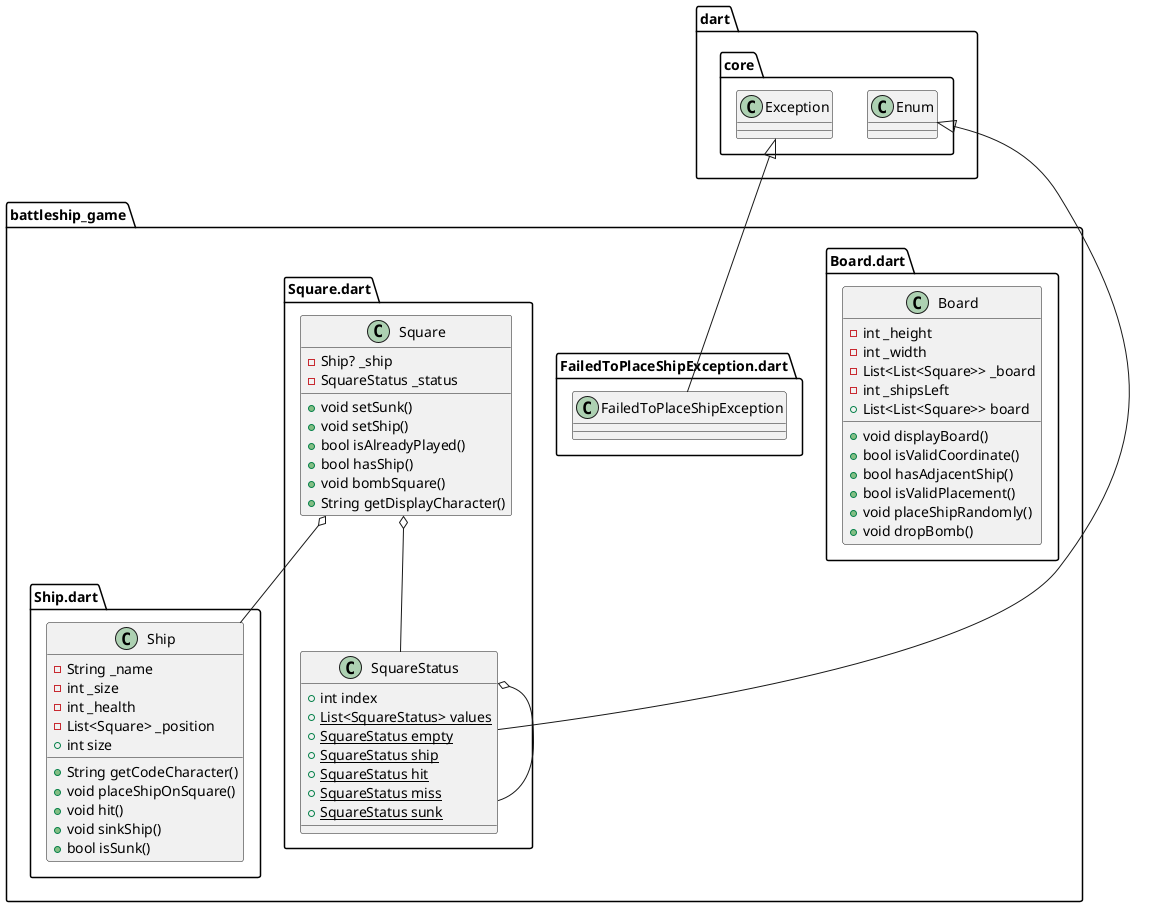 @startuml test
set namespaceSeparator ::

class "battleship_game::Board.dart::Board" {
  -int _height
  -int _width
  -List<List<Square>> _board
  -int _shipsLeft
  +List<List<Square>> board
  +void displayBoard()
  +bool isValidCoordinate()
  +bool hasAdjacentShip()
  +bool isValidPlacement()
  +void placeShipRandomly()
  +void dropBomb()
}

class "battleship_game::FailedToPlaceShipException.dart::FailedToPlaceShipException" {
}

"dart::core::Exception" <|-- "battleship_game::FailedToPlaceShipException.dart::FailedToPlaceShipException"  

class "battleship_game::Ship.dart::Ship" {
  -String _name
  -int _size
  -int _health
  -List<Square> _position
  +int size
  +String getCodeCharacter()
  +void placeShipOnSquare()
  +void hit()
  +void sinkShip()
  +bool isSunk()
}

class "battleship_game::Square.dart::Square" {
  -Ship? _ship
  -SquareStatus _status
  +void setSunk()
  +void setShip()
  +bool isAlreadyPlayed()
  +bool hasShip()
  +void bombSquare()
  +String getDisplayCharacter()
}

"battleship_game::Square.dart::Square" o-- "battleship_game::Ship.dart::Ship"
"battleship_game::Square.dart::Square" o-- "battleship_game::Square.dart::SquareStatus"

class "battleship_game::Square.dart::SquareStatus" {
  +int index
  {static} +List<SquareStatus> values
  {static} +SquareStatus empty
  {static} +SquareStatus ship
  {static} +SquareStatus hit
  {static} +SquareStatus miss
  {static} +SquareStatus sunk
}

"battleship_game::Square.dart::SquareStatus" o-- "battleship_game::Square.dart::SquareStatus"
"dart::core::Enum" <|-- "battleship_game::Square.dart::SquareStatus"


@enduml
